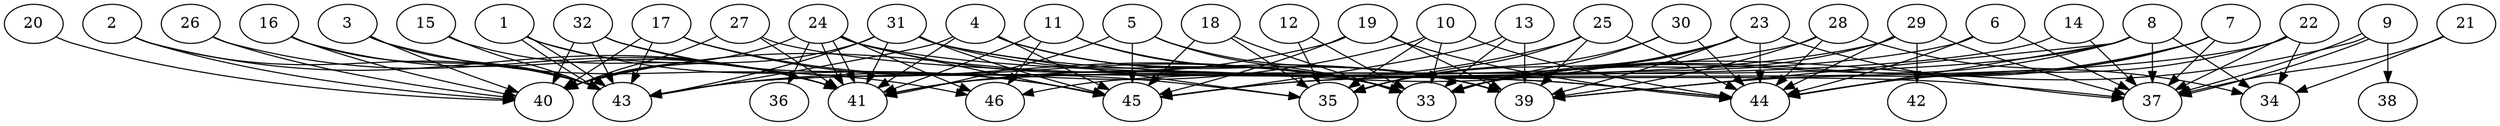 // DAG (tier=3-complex, mode=data, n=46, ccr=0.527, fat=0.819, density=0.621, regular=0.307, jump=0.246, mindata=4194304, maxdata=33554432)
// DAG automatically generated by daggen at Sun Aug 24 16:33:35 2025
// /home/ermia/Project/Environments/daggen/bin/daggen --dot --ccr 0.527 --fat 0.819 --regular 0.307 --density 0.621 --jump 0.246 --mindata 4194304 --maxdata 33554432 -n 46 
digraph G {
  1 [size="284777635528489920", alpha="0.09", expect_size="142388817764244960"]
  1 -> 41 [size ="4734887407910912"]
  1 -> 43 [size ="4734887407910912"]
  1 -> 43 [size ="4734887407910912"]
  1 -> 45 [size ="4734887407910912"]
  2 [size="2476466284275772928", alpha="0.06", expect_size="1238233142137886464"]
  2 -> 40 [size ="1020935737966592"]
  2 -> 41 [size ="1020935737966592"]
  2 -> 43 [size ="1020935737966592"]
  3 [size="442737939936616960", alpha="0.17", expect_size="221368969968308480"]
  3 -> 40 [size ="8187282087477248"]
  3 -> 43 [size ="8187282087477248"]
  3 -> 46 [size ="8187282087477248"]
  4 [size="158959163135967296", alpha="0.01", expect_size="79479581567983648"]
  4 -> 33 [size ="4311148081971200"]
  4 -> 39 [size ="4311148081971200"]
  4 -> 41 [size ="4311148081971200"]
  4 -> 43 [size ="4311148081971200"]
  4 -> 45 [size ="4311148081971200"]
  5 [size="13279914684487053312", alpha="0.15", expect_size="6639957342243526656"]
  5 -> 33 [size ="8841938073550848"]
  5 -> 39 [size ="8841938073550848"]
  5 -> 41 [size ="8841938073550848"]
  5 -> 45 [size ="8841938073550848"]
  6 [size="329346122540453462016", alpha="0.17", expect_size="164673061270226731008"]
  6 -> 37 [size ="381526776741888"]
  6 -> 41 [size ="381526776741888"]
  6 -> 44 [size ="381526776741888"]
  7 [size="21567113570483372556288", alpha="0.07", expect_size="10783556785241686278144"]
  7 -> 33 [size ="6198472382349312"]
  7 -> 37 [size ="6198472382349312"]
  7 -> 39 [size ="6198472382349312"]
  7 -> 44 [size ="6198472382349312"]
  8 [size="9888565736168275968", alpha="0.06", expect_size="4944282868084137984"]
  8 -> 33 [size ="3989162680123392"]
  8 -> 34 [size ="3989162680123392"]
  8 -> 37 [size ="3989162680123392"]
  8 -> 39 [size ="3989162680123392"]
  8 -> 44 [size ="3989162680123392"]
  8 -> 46 [size ="3989162680123392"]
  9 [size="10852565985430472704", alpha="0.19", expect_size="5426282992715236352"]
  9 -> 33 [size ="4839894627123200"]
  9 -> 37 [size ="4839894627123200"]
  9 -> 37 [size ="4839894627123200"]
  9 -> 38 [size ="4839894627123200"]
  10 [size="150322423303613216", alpha="0.08", expect_size="75161211651806608"]
  10 -> 33 [size ="2457505259061248"]
  10 -> 35 [size ="2457505259061248"]
  10 -> 43 [size ="2457505259061248"]
  10 -> 44 [size ="2457505259061248"]
  11 [size="19392883826004089372672", alpha="0.08", expect_size="9696441913002044686336"]
  11 -> 33 [size ="5774551392714752"]
  11 -> 39 [size ="5774551392714752"]
  11 -> 41 [size ="5774551392714752"]
  11 -> 46 [size ="5774551392714752"]
  12 [size="717598141205727674368", alpha="0.03", expect_size="358799070602863837184"]
  12 -> 33 [size ="641225606561792"]
  12 -> 35 [size ="641225606561792"]
  13 [size="6388647017379908608", alpha="0.11", expect_size="3194323508689954304"]
  13 -> 33 [size ="2574592652607488"]
  13 -> 39 [size ="2574592652607488"]
  13 -> 45 [size ="2574592652607488"]
  14 [size="5154278542953746006016", alpha="0.05", expect_size="2577139271476873003008"]
  14 -> 37 [size ="2387088808869888"]
  14 -> 45 [size ="2387088808869888"]
  15 [size="8196661840986505216000", alpha="0.03", expect_size="4098330920493252608000"]
  15 -> 41 [size ="3252230606028800"]
  15 -> 43 [size ="3252230606028800"]
  16 [size="616395865275806777344", alpha="0.17", expect_size="308197932637903388672"]
  16 -> 40 [size ="579423979962368"]
  16 -> 41 [size ="579423979962368"]
  16 -> 43 [size ="579423979962368"]
  17 [size="450091909430059728896", alpha="0.11", expect_size="225045954715029864448"]
  17 -> 33 [size ="469848081563648"]
  17 -> 35 [size ="469848081563648"]
  17 -> 40 [size ="469848081563648"]
  17 -> 43 [size ="469848081563648"]
  18 [size="36922884726489680", alpha="0.18", expect_size="18461442363244840"]
  18 -> 33 [size ="578727012466688"]
  18 -> 35 [size ="578727012466688"]
  18 -> 45 [size ="578727012466688"]
  19 [size="86009955150762592", alpha="0.16", expect_size="43004977575381296"]
  19 -> 39 [size ="4258064970547200"]
  19 -> 40 [size ="4258064970547200"]
  19 -> 44 [size ="4258064970547200"]
  19 -> 45 [size ="4258064970547200"]
  20 [size="3290609949524905472", alpha="0.15", expect_size="1645304974762452736"]
  20 -> 40 [size ="1305063804895232"]
  21 [size="205148906672983296", alpha="0.01", expect_size="102574453336491648"]
  21 -> 34 [size ="3677213165617152"]
  21 -> 37 [size ="3677213165617152"]
  22 [size="11187120039323430912", alpha="0.05", expect_size="5593560019661715456"]
  22 -> 34 [size ="4689160141012992"]
  22 -> 37 [size ="4689160141012992"]
  22 -> 44 [size ="4689160141012992"]
  22 -> 45 [size ="4689160141012992"]
  23 [size="403449743340684181504", alpha="0.05", expect_size="201724871670342090752"]
  23 -> 33 [size ="436800321486848"]
  23 -> 35 [size ="436800321486848"]
  23 -> 37 [size ="436800321486848"]
  23 -> 39 [size ="436800321486848"]
  23 -> 41 [size ="436800321486848"]
  23 -> 44 [size ="436800321486848"]
  24 [size="2277759450773377253376", alpha="0.08", expect_size="1138879725386688626688"]
  24 -> 36 [size ="1384932345643008"]
  24 -> 39 [size ="1384932345643008"]
  24 -> 40 [size ="1384932345643008"]
  24 -> 41 [size ="1384932345643008"]
  24 -> 41 [size ="1384932345643008"]
  24 -> 44 [size ="1384932345643008"]
  24 -> 45 [size ="1384932345643008"]
  24 -> 46 [size ="1384932345643008"]
  25 [size="655587740745040000", alpha="0.04", expect_size="327793870372520000"]
  25 -> 35 [size ="255974816350208"]
  25 -> 39 [size ="255974816350208"]
  25 -> 41 [size ="255974816350208"]
  25 -> 44 [size ="255974816350208"]
  26 [size="443077365767912576", alpha="0.10", expect_size="221538682883956288"]
  26 -> 40 [size ="7116256452804608"]
  26 -> 41 [size ="7116256452804608"]
  27 [size="1164406381614164224", alpha="0.10", expect_size="582203190807082112"]
  27 -> 40 [size ="749440788856832"]
  27 -> 41 [size ="749440788856832"]
  27 -> 44 [size ="749440788856832"]
  28 [size="27098796224339288", alpha="0.17", expect_size="13549398112169644"]
  28 -> 34 [size ="1151066301267968"]
  28 -> 39 [size ="1151066301267968"]
  28 -> 43 [size ="1151066301267968"]
  28 -> 44 [size ="1151066301267968"]
  29 [size="20349033797863052", alpha="0.16", expect_size="10174516898931526"]
  29 -> 33 [size ="516795303723008"]
  29 -> 37 [size ="516795303723008"]
  29 -> 42 [size ="516795303723008"]
  29 -> 43 [size ="516795303723008"]
  29 -> 44 [size ="516795303723008"]
  30 [size="22178801500114460", alpha="0.08", expect_size="11089400750057230"]
  30 -> 33 [size ="1267255945986048"]
  30 -> 35 [size ="1267255945986048"]
  30 -> 44 [size ="1267255945986048"]
  31 [size="290036240986980416", alpha="0.07", expect_size="145018120493490208"]
  31 -> 33 [size ="204546508849152"]
  31 -> 35 [size ="204546508849152"]
  31 -> 37 [size ="204546508849152"]
  31 -> 40 [size ="204546508849152"]
  31 -> 41 [size ="204546508849152"]
  31 -> 43 [size ="204546508849152"]
  31 -> 45 [size ="204546508849152"]
  32 [size="2872718675407199744", alpha="0.07", expect_size="1436359337703599872"]
  32 -> 33 [size ="1221688549179392"]
  32 -> 40 [size ="1221688549179392"]
  32 -> 43 [size ="1221688549179392"]
  32 -> 45 [size ="1221688549179392"]
  33 [size="204133239811417536", alpha="0.10", expect_size="102066619905708768"]
  34 [size="16425369861285610520576", alpha="0.18", expect_size="8212684930642805260288"]
  35 [size="341656414174620680192", alpha="0.07", expect_size="170828207087310340096"]
  36 [size="10899182513640850849792", alpha="0.15", expect_size="5449591256820425424896"]
  37 [size="478101148205166016", alpha="0.09", expect_size="239050574102583008"]
  38 [size="2281409774168976384", alpha="0.06", expect_size="1140704887084488192"]
  39 [size="6776320445471389", alpha="0.06", expect_size="3388160222735694"]
  40 [size="34823533837773468", alpha="0.18", expect_size="17411766918886734"]
  41 [size="435105535817306816", alpha="0.17", expect_size="217552767908653408"]
  42 [size="184183495348321504", alpha="0.18", expect_size="92091747674160752"]
  43 [size="17363741767505991958528", alpha="0.07", expect_size="8681870883752995979264"]
  44 [size="205486871942927200", alpha="0.20", expect_size="102743435971463600"]
  45 [size="8835767794704796614656", alpha="0.17", expect_size="4417883897352398307328"]
  46 [size="1476036376254025302016", alpha="0.05", expect_size="738018188127012651008"]
}